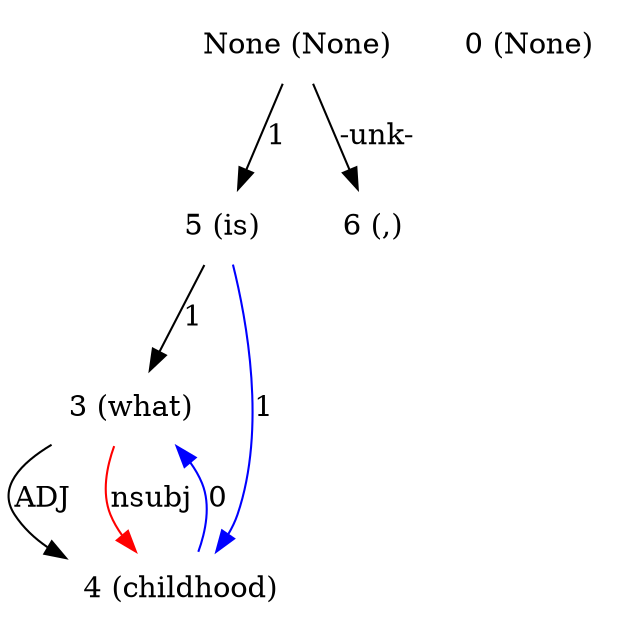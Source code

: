 digraph G{
edge [dir=forward]
node [shape=plaintext]

None [label="None (None)"]
None -> 5 [label="1"]
None [label="None (None)"]
None -> 6 [label="-unk-"]
0 [label="0 (None)"]
3 [label="3 (what)"]
3 -> 4 [label="ADJ"]
4 [label="4 (childhood)"]
4 -> 3 [label="0", color="blue"]
3 -> 4 [label="nsubj", color="red"]
5 [label="5 (is)"]
5 -> 3 [label="1"]
5 -> 4 [label="1", color="blue"]
6 [label="6 (,)"]
}
